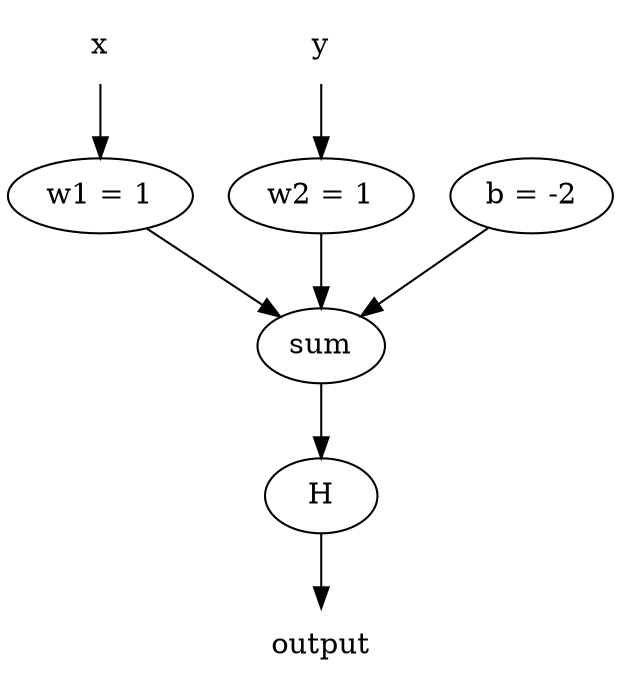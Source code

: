 digraph G {
        {
                node [shape="plaintext"]
                x
                y
                output
        }

        x -> "w1 = 1"
        y -> "w2 = 1"

        {"w1 = 1", "w2 = 1", "b = -2"} -> sum -> H -> output
}
